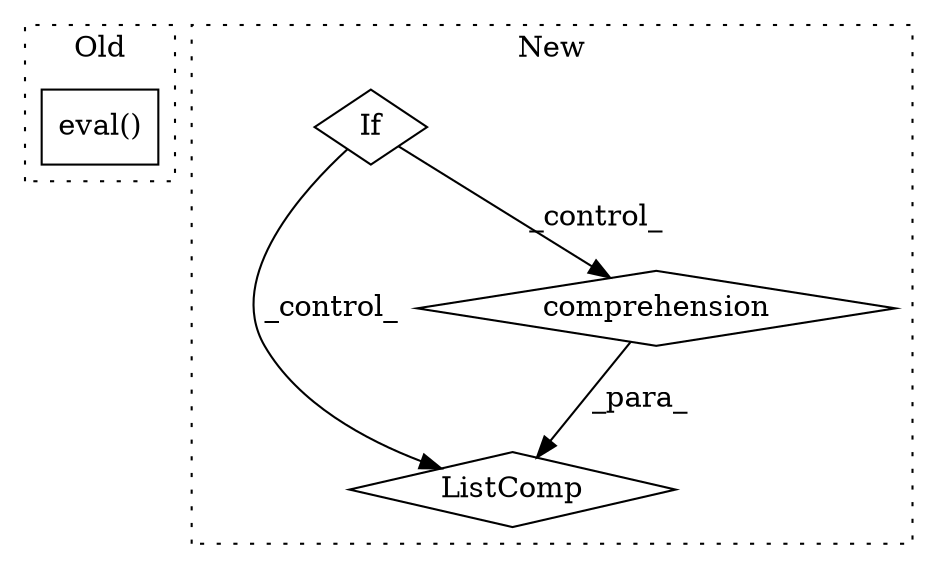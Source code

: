 digraph G {
subgraph cluster0 {
1 [label="eval()" a="75" s="265" l="54" shape="box"];
label = "Old";
style="dotted";
}
subgraph cluster1 {
2 [label="ListComp" a="106" s="816" l="53" shape="diamond"];
3 [label="comprehension" a="45" s="830" l="3" shape="diamond"];
4 [label="If" a="96" s="766" l="3" shape="diamond"];
label = "New";
style="dotted";
}
3 -> 2 [label="_para_"];
4 -> 3 [label="_control_"];
4 -> 2 [label="_control_"];
}